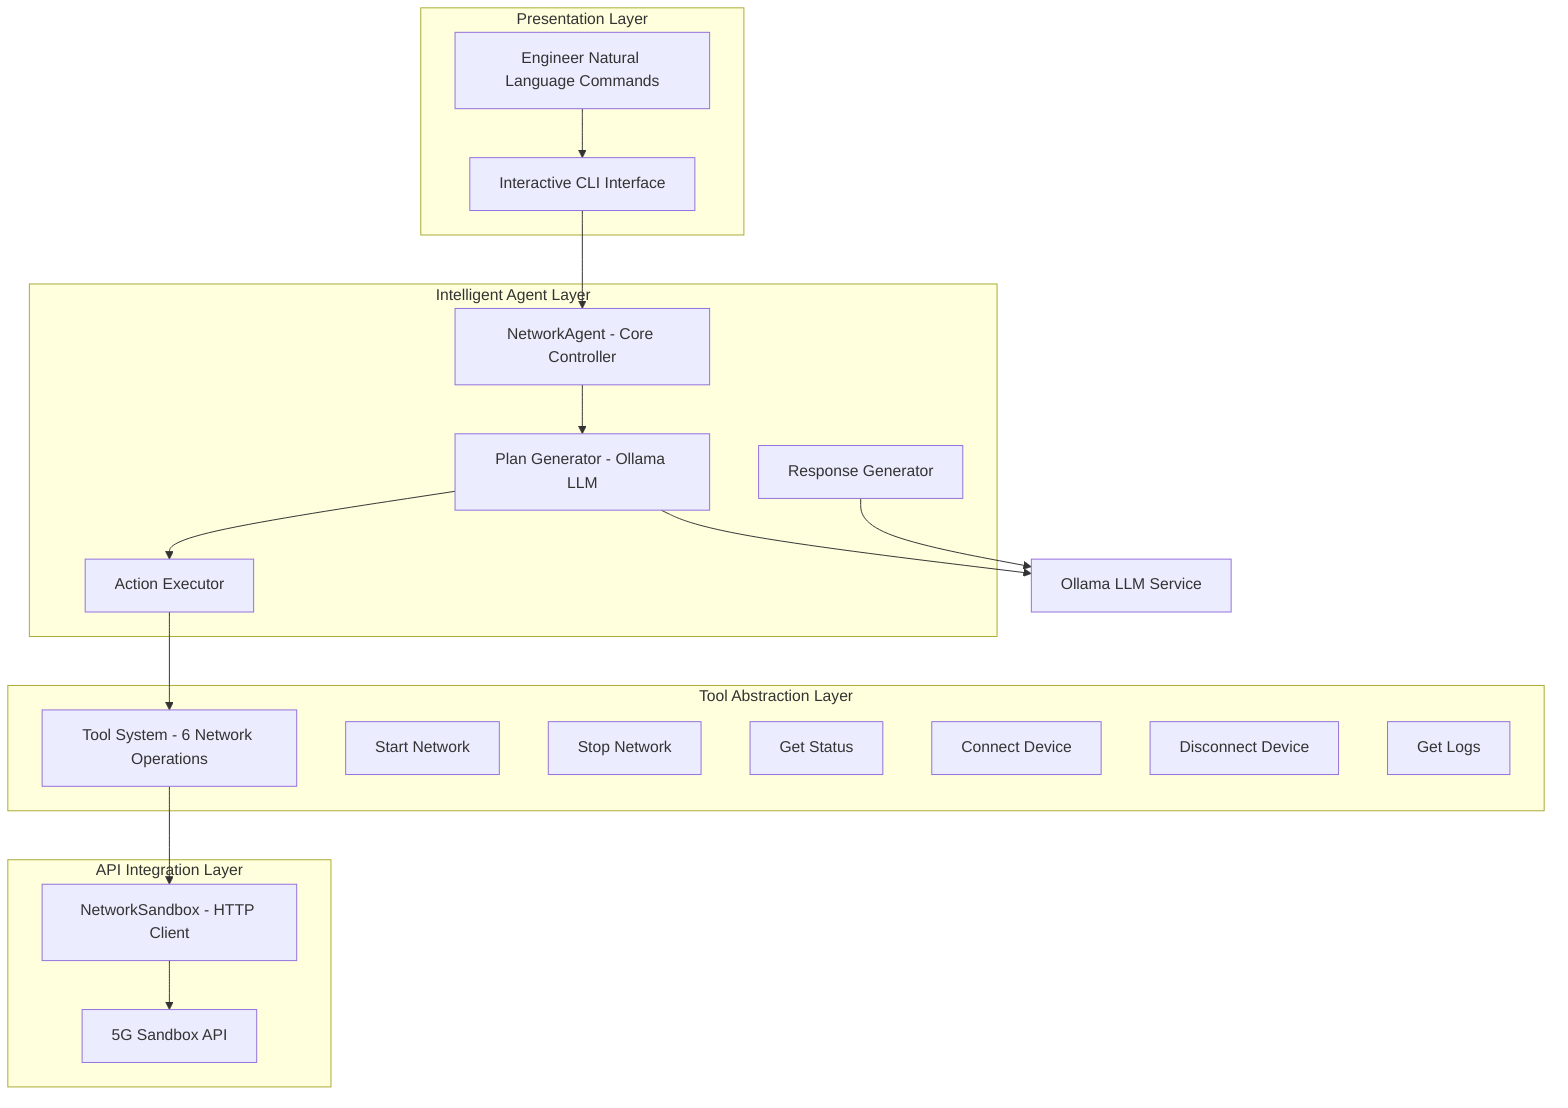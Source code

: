 graph TB
    subgraph "Presentation Layer"
        UI[Engineer Natural Language Commands]
        CLI[Interactive CLI Interface]
    end
    
    subgraph "Intelligent Agent Layer"
        NA[NetworkAgent - Core Controller]
        PL[Plan Generator - Ollama LLM]
        EX[Action Executor]
        RG[Response Generator]
    end
    
    subgraph "Tool Abstraction Layer"
        TS[Tool System - 6 Network Operations]
        T1[Start Network]
        T2[Stop Network]
        T3[Get Status]
        T4[Connect Device]
        T5[Disconnect Device]
        T6[Get Logs]
    end
    
    subgraph "API Integration Layer"
        NS[NetworkSandbox - HTTP Client]
        API[5G Sandbox API]
    end
    
    UI --> CLI
    CLI --> NA
    NA --> PL
    PL --> EX
    EX --> TS
    TS --> NS
    NS --> API
    PL --> Ollama[Ollama LLM Service]
    RG --> Ollama
